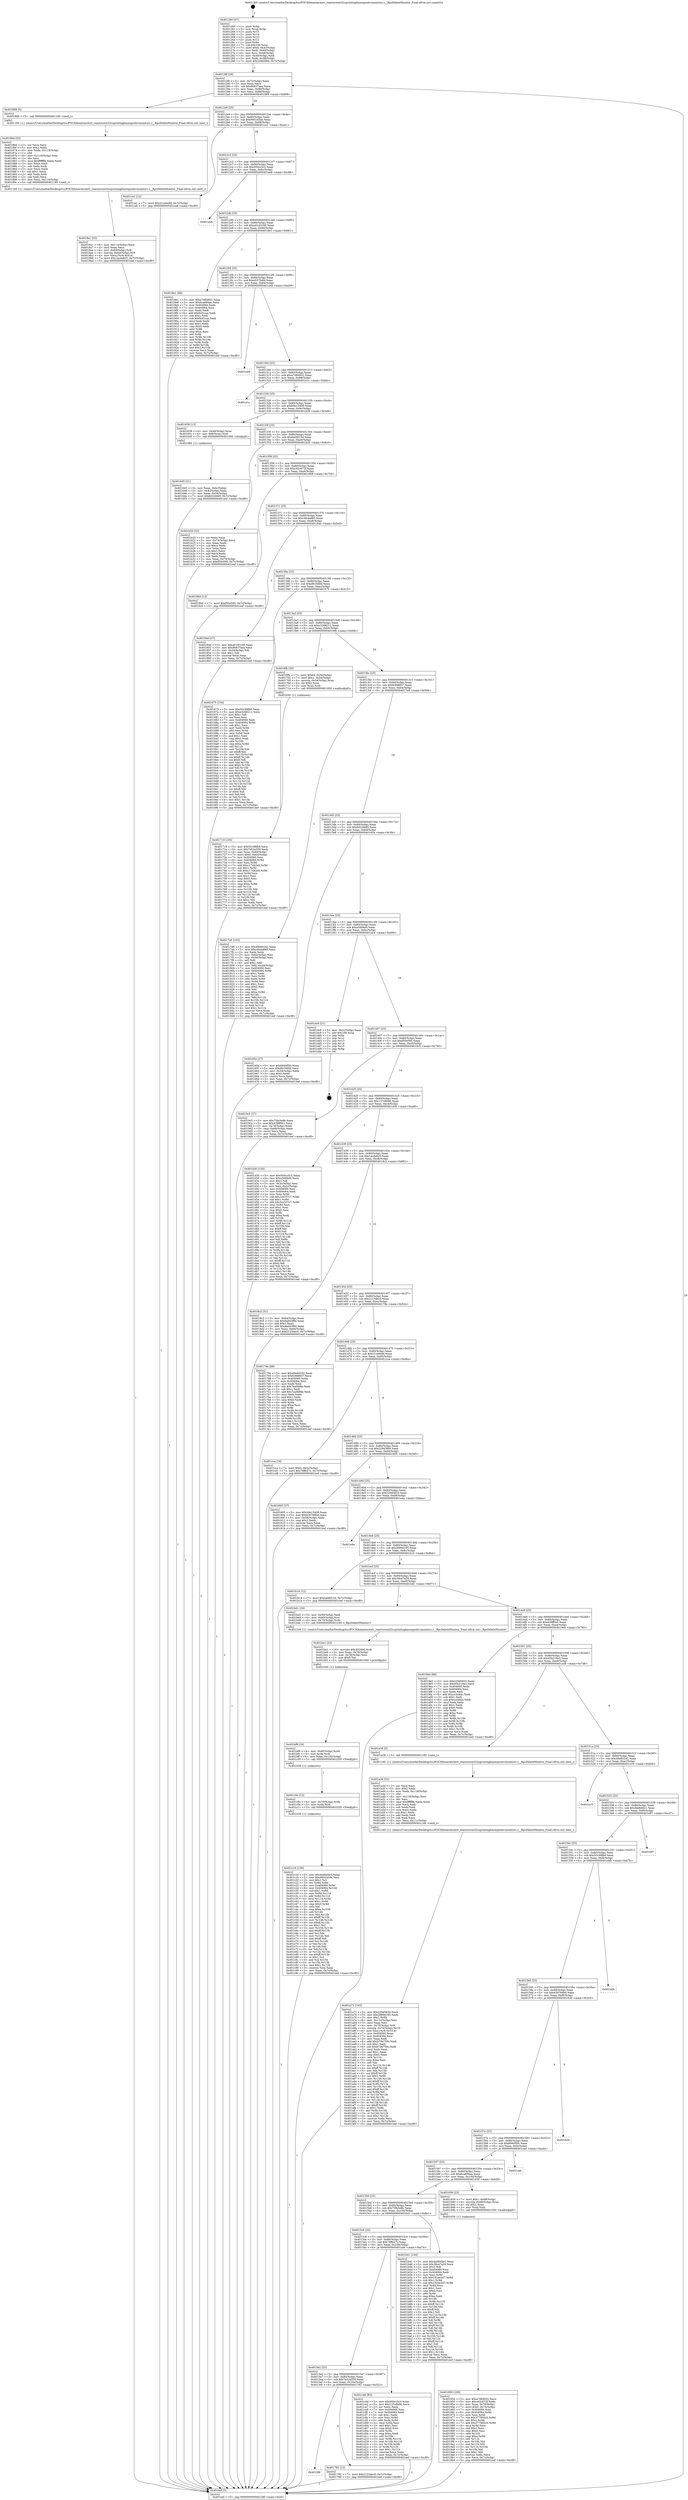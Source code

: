 digraph "0x401260" {
  label = "0x401260 (/mnt/c/Users/mathe/Desktop/tcc/POCII/binaries/extr_reactoswin32ssprintingbasespoolsvmonitors.c__RpcDeleteMonitor_Final-ollvm.out::main(0))"
  labelloc = "t"
  node[shape=record]

  Entry [label="",width=0.3,height=0.3,shape=circle,fillcolor=black,style=filled]
  "0x40128f" [label="{
     0x40128f [26]\l
     | [instrs]\l
     &nbsp;&nbsp;0x40128f \<+3\>: mov -0x7c(%rbp),%eax\l
     &nbsp;&nbsp;0x401292 \<+2\>: mov %eax,%ecx\l
     &nbsp;&nbsp;0x401294 \<+6\>: sub $0x86837aea,%ecx\l
     &nbsp;&nbsp;0x40129a \<+3\>: mov %eax,-0x80(%rbp)\l
     &nbsp;&nbsp;0x40129d \<+6\>: mov %ecx,-0x84(%rbp)\l
     &nbsp;&nbsp;0x4012a3 \<+6\>: je 0000000000401868 \<main+0x608\>\l
  }"]
  "0x401868" [label="{
     0x401868 [5]\l
     | [instrs]\l
     &nbsp;&nbsp;0x401868 \<+5\>: call 0000000000401160 \<next_i\>\l
     | [calls]\l
     &nbsp;&nbsp;0x401160 \{1\} (/mnt/c/Users/mathe/Desktop/tcc/POCII/binaries/extr_reactoswin32ssprintingbasespoolsvmonitors.c__RpcDeleteMonitor_Final-ollvm.out::next_i)\l
  }"]
  "0x4012a9" [label="{
     0x4012a9 [25]\l
     | [instrs]\l
     &nbsp;&nbsp;0x4012a9 \<+5\>: jmp 00000000004012ae \<main+0x4e\>\l
     &nbsp;&nbsp;0x4012ae \<+3\>: mov -0x80(%rbp),%eax\l
     &nbsp;&nbsp;0x4012b1 \<+5\>: sub $0x900245de,%eax\l
     &nbsp;&nbsp;0x4012b6 \<+6\>: mov %eax,-0x88(%rbp)\l
     &nbsp;&nbsp;0x4012bc \<+6\>: je 0000000000401ca1 \<main+0xa41\>\l
  }"]
  Exit [label="",width=0.3,height=0.3,shape=circle,fillcolor=black,style=filled,peripheries=2]
  "0x401ca1" [label="{
     0x401ca1 [12]\l
     | [instrs]\l
     &nbsp;&nbsp;0x401ca1 \<+7\>: movl $0x21ce6e9d,-0x7c(%rbp)\l
     &nbsp;&nbsp;0x401ca8 \<+5\>: jmp 0000000000401eef \<main+0xc8f\>\l
  }"]
  "0x4012c2" [label="{
     0x4012c2 [25]\l
     | [instrs]\l
     &nbsp;&nbsp;0x4012c2 \<+5\>: jmp 00000000004012c7 \<main+0x67\>\l
     &nbsp;&nbsp;0x4012c7 \<+3\>: mov -0x80(%rbp),%eax\l
     &nbsp;&nbsp;0x4012ca \<+5\>: sub $0x950cc5c3,%eax\l
     &nbsp;&nbsp;0x4012cf \<+6\>: mov %eax,-0x8c(%rbp)\l
     &nbsp;&nbsp;0x4012d5 \<+6\>: je 0000000000401ee8 \<main+0xc88\>\l
  }"]
  "0x401c16" [label="{
     0x401c16 [139]\l
     | [instrs]\l
     &nbsp;&nbsp;0x401c16 \<+5\>: mov $0x4ed6d4e1,%eax\l
     &nbsp;&nbsp;0x401c1b \<+5\>: mov $0x900245de,%esi\l
     &nbsp;&nbsp;0x401c20 \<+2\>: mov $0x1,%cl\l
     &nbsp;&nbsp;0x401c22 \<+3\>: xor %r8d,%r8d\l
     &nbsp;&nbsp;0x401c25 \<+8\>: mov 0x404060,%r9d\l
     &nbsp;&nbsp;0x401c2d \<+8\>: mov 0x404064,%r10d\l
     &nbsp;&nbsp;0x401c35 \<+4\>: sub $0x1,%r8d\l
     &nbsp;&nbsp;0x401c39 \<+3\>: mov %r9d,%r11d\l
     &nbsp;&nbsp;0x401c3c \<+3\>: add %r8d,%r11d\l
     &nbsp;&nbsp;0x401c3f \<+4\>: imul %r11d,%r9d\l
     &nbsp;&nbsp;0x401c43 \<+4\>: and $0x1,%r9d\l
     &nbsp;&nbsp;0x401c47 \<+4\>: cmp $0x0,%r9d\l
     &nbsp;&nbsp;0x401c4b \<+3\>: sete %bl\l
     &nbsp;&nbsp;0x401c4e \<+4\>: cmp $0xa,%r10d\l
     &nbsp;&nbsp;0x401c52 \<+4\>: setl %r14b\l
     &nbsp;&nbsp;0x401c56 \<+3\>: mov %bl,%r15b\l
     &nbsp;&nbsp;0x401c59 \<+4\>: xor $0xff,%r15b\l
     &nbsp;&nbsp;0x401c5d \<+3\>: mov %r14b,%r12b\l
     &nbsp;&nbsp;0x401c60 \<+4\>: xor $0xff,%r12b\l
     &nbsp;&nbsp;0x401c64 \<+3\>: xor $0x1,%cl\l
     &nbsp;&nbsp;0x401c67 \<+3\>: mov %r15b,%r13b\l
     &nbsp;&nbsp;0x401c6a \<+4\>: and $0xff,%r13b\l
     &nbsp;&nbsp;0x401c6e \<+2\>: and %cl,%bl\l
     &nbsp;&nbsp;0x401c70 \<+3\>: mov %r12b,%dl\l
     &nbsp;&nbsp;0x401c73 \<+3\>: and $0xff,%dl\l
     &nbsp;&nbsp;0x401c76 \<+3\>: and %cl,%r14b\l
     &nbsp;&nbsp;0x401c79 \<+3\>: or %bl,%r13b\l
     &nbsp;&nbsp;0x401c7c \<+3\>: or %r14b,%dl\l
     &nbsp;&nbsp;0x401c7f \<+3\>: xor %dl,%r13b\l
     &nbsp;&nbsp;0x401c82 \<+3\>: or %r12b,%r15b\l
     &nbsp;&nbsp;0x401c85 \<+4\>: xor $0xff,%r15b\l
     &nbsp;&nbsp;0x401c89 \<+3\>: or $0x1,%cl\l
     &nbsp;&nbsp;0x401c8c \<+3\>: and %cl,%r15b\l
     &nbsp;&nbsp;0x401c8f \<+3\>: or %r15b,%r13b\l
     &nbsp;&nbsp;0x401c92 \<+4\>: test $0x1,%r13b\l
     &nbsp;&nbsp;0x401c96 \<+3\>: cmovne %esi,%eax\l
     &nbsp;&nbsp;0x401c99 \<+3\>: mov %eax,-0x7c(%rbp)\l
     &nbsp;&nbsp;0x401c9c \<+5\>: jmp 0000000000401eef \<main+0xc8f\>\l
  }"]
  "0x401ee8" [label="{
     0x401ee8\l
  }", style=dashed]
  "0x4012db" [label="{
     0x4012db [25]\l
     | [instrs]\l
     &nbsp;&nbsp;0x4012db \<+5\>: jmp 00000000004012e0 \<main+0x80\>\l
     &nbsp;&nbsp;0x4012e0 \<+3\>: mov -0x80(%rbp),%eax\l
     &nbsp;&nbsp;0x4012e3 \<+5\>: sub $0xa01d3160,%eax\l
     &nbsp;&nbsp;0x4012e8 \<+6\>: mov %eax,-0x90(%rbp)\l
     &nbsp;&nbsp;0x4012ee \<+6\>: je 00000000004018e1 \<main+0x681\>\l
  }"]
  "0x401c0a" [label="{
     0x401c0a [12]\l
     | [instrs]\l
     &nbsp;&nbsp;0x401c0a \<+4\>: mov -0x70(%rbp),%rdx\l
     &nbsp;&nbsp;0x401c0e \<+3\>: mov %rdx,%rdi\l
     &nbsp;&nbsp;0x401c11 \<+5\>: call 0000000000401030 \<free@plt\>\l
     | [calls]\l
     &nbsp;&nbsp;0x401030 \{1\} (unknown)\l
  }"]
  "0x4018e1" [label="{
     0x4018e1 [88]\l
     | [instrs]\l
     &nbsp;&nbsp;0x4018e1 \<+5\>: mov $0xa7d84932,%eax\l
     &nbsp;&nbsp;0x4018e6 \<+5\>: mov $0x6ca694ae,%ecx\l
     &nbsp;&nbsp;0x4018eb \<+7\>: mov 0x404060,%edx\l
     &nbsp;&nbsp;0x4018f2 \<+7\>: mov 0x404064,%esi\l
     &nbsp;&nbsp;0x4018f9 \<+2\>: mov %edx,%edi\l
     &nbsp;&nbsp;0x4018fb \<+6\>: add $0x9cf1caa,%edi\l
     &nbsp;&nbsp;0x401901 \<+3\>: sub $0x1,%edi\l
     &nbsp;&nbsp;0x401904 \<+6\>: sub $0x9cf1caa,%edi\l
     &nbsp;&nbsp;0x40190a \<+3\>: imul %edi,%edx\l
     &nbsp;&nbsp;0x40190d \<+3\>: and $0x1,%edx\l
     &nbsp;&nbsp;0x401910 \<+3\>: cmp $0x0,%edx\l
     &nbsp;&nbsp;0x401913 \<+4\>: sete %r8b\l
     &nbsp;&nbsp;0x401917 \<+3\>: cmp $0xa,%esi\l
     &nbsp;&nbsp;0x40191a \<+4\>: setl %r9b\l
     &nbsp;&nbsp;0x40191e \<+3\>: mov %r8b,%r10b\l
     &nbsp;&nbsp;0x401921 \<+3\>: and %r9b,%r10b\l
     &nbsp;&nbsp;0x401924 \<+3\>: xor %r9b,%r8b\l
     &nbsp;&nbsp;0x401927 \<+3\>: or %r8b,%r10b\l
     &nbsp;&nbsp;0x40192a \<+4\>: test $0x1,%r10b\l
     &nbsp;&nbsp;0x40192e \<+3\>: cmovne %ecx,%eax\l
     &nbsp;&nbsp;0x401931 \<+3\>: mov %eax,-0x7c(%rbp)\l
     &nbsp;&nbsp;0x401934 \<+5\>: jmp 0000000000401eef \<main+0xc8f\>\l
  }"]
  "0x4012f4" [label="{
     0x4012f4 [25]\l
     | [instrs]\l
     &nbsp;&nbsp;0x4012f4 \<+5\>: jmp 00000000004012f9 \<main+0x99\>\l
     &nbsp;&nbsp;0x4012f9 \<+3\>: mov -0x80(%rbp),%eax\l
     &nbsp;&nbsp;0x4012fc \<+5\>: sub $0xa537fa6d,%eax\l
     &nbsp;&nbsp;0x401301 \<+6\>: mov %eax,-0x94(%rbp)\l
     &nbsp;&nbsp;0x401307 \<+6\>: je 0000000000401cb9 \<main+0xa59\>\l
  }"]
  "0x401bf8" [label="{
     0x401bf8 [18]\l
     | [instrs]\l
     &nbsp;&nbsp;0x401bf8 \<+4\>: mov -0x60(%rbp),%rdx\l
     &nbsp;&nbsp;0x401bfc \<+3\>: mov %rdx,%rdi\l
     &nbsp;&nbsp;0x401bff \<+6\>: mov %eax,-0x120(%rbp)\l
     &nbsp;&nbsp;0x401c05 \<+5\>: call 0000000000401030 \<free@plt\>\l
     | [calls]\l
     &nbsp;&nbsp;0x401030 \{1\} (unknown)\l
  }"]
  "0x401cb9" [label="{
     0x401cb9\l
  }", style=dashed]
  "0x40130d" [label="{
     0x40130d [25]\l
     | [instrs]\l
     &nbsp;&nbsp;0x40130d \<+5\>: jmp 0000000000401312 \<main+0xb2\>\l
     &nbsp;&nbsp;0x401312 \<+3\>: mov -0x80(%rbp),%eax\l
     &nbsp;&nbsp;0x401315 \<+5\>: sub $0xa7d84932,%eax\l
     &nbsp;&nbsp;0x40131a \<+6\>: mov %eax,-0x98(%rbp)\l
     &nbsp;&nbsp;0x401320 \<+6\>: je 0000000000401e1c \<main+0xbbc\>\l
  }"]
  "0x401be1" [label="{
     0x401be1 [23]\l
     | [instrs]\l
     &nbsp;&nbsp;0x401be1 \<+10\>: movabs $0x4020b6,%rdi\l
     &nbsp;&nbsp;0x401beb \<+3\>: mov %eax,-0x78(%rbp)\l
     &nbsp;&nbsp;0x401bee \<+3\>: mov -0x78(%rbp),%esi\l
     &nbsp;&nbsp;0x401bf1 \<+2\>: mov $0x0,%al\l
     &nbsp;&nbsp;0x401bf3 \<+5\>: call 0000000000401040 \<printf@plt\>\l
     | [calls]\l
     &nbsp;&nbsp;0x401040 \{1\} (unknown)\l
  }"]
  "0x401e1c" [label="{
     0x401e1c\l
  }", style=dashed]
  "0x401326" [label="{
     0x401326 [25]\l
     | [instrs]\l
     &nbsp;&nbsp;0x401326 \<+5\>: jmp 000000000040132b \<main+0xcb\>\l
     &nbsp;&nbsp;0x40132b \<+3\>: mov -0x80(%rbp),%eax\l
     &nbsp;&nbsp;0x40132e \<+5\>: sub $0xb9e15409,%eax\l
     &nbsp;&nbsp;0x401333 \<+6\>: mov %eax,-0x9c(%rbp)\l
     &nbsp;&nbsp;0x401339 \<+6\>: je 0000000000401638 \<main+0x3d8\>\l
  }"]
  "0x401a71" [label="{
     0x401a71 [163]\l
     | [instrs]\l
     &nbsp;&nbsp;0x401a71 \<+5\>: mov $0x229d5833,%ecx\l
     &nbsp;&nbsp;0x401a76 \<+5\>: mov $0x2689d185,%edx\l
     &nbsp;&nbsp;0x401a7b \<+3\>: mov $0x1,%r8b\l
     &nbsp;&nbsp;0x401a7e \<+6\>: mov -0x11c(%rbp),%esi\l
     &nbsp;&nbsp;0x401a84 \<+3\>: imul %eax,%esi\l
     &nbsp;&nbsp;0x401a87 \<+4\>: mov -0x70(%rbp),%r9\l
     &nbsp;&nbsp;0x401a8b \<+4\>: movslq -0x74(%rbp),%r10\l
     &nbsp;&nbsp;0x401a8f \<+4\>: mov %esi,(%r9,%r10,4)\l
     &nbsp;&nbsp;0x401a93 \<+7\>: mov 0x404060,%eax\l
     &nbsp;&nbsp;0x401a9a \<+7\>: mov 0x404064,%esi\l
     &nbsp;&nbsp;0x401aa1 \<+2\>: mov %eax,%edi\l
     &nbsp;&nbsp;0x401aa3 \<+6\>: add $0xb79a759c,%edi\l
     &nbsp;&nbsp;0x401aa9 \<+3\>: sub $0x1,%edi\l
     &nbsp;&nbsp;0x401aac \<+6\>: sub $0xb79a759c,%edi\l
     &nbsp;&nbsp;0x401ab2 \<+3\>: imul %edi,%eax\l
     &nbsp;&nbsp;0x401ab5 \<+3\>: and $0x1,%eax\l
     &nbsp;&nbsp;0x401ab8 \<+3\>: cmp $0x0,%eax\l
     &nbsp;&nbsp;0x401abb \<+4\>: sete %r11b\l
     &nbsp;&nbsp;0x401abf \<+3\>: cmp $0xa,%esi\l
     &nbsp;&nbsp;0x401ac2 \<+3\>: setl %bl\l
     &nbsp;&nbsp;0x401ac5 \<+3\>: mov %r11b,%r14b\l
     &nbsp;&nbsp;0x401ac8 \<+4\>: xor $0xff,%r14b\l
     &nbsp;&nbsp;0x401acc \<+3\>: mov %bl,%r15b\l
     &nbsp;&nbsp;0x401acf \<+4\>: xor $0xff,%r15b\l
     &nbsp;&nbsp;0x401ad3 \<+4\>: xor $0x1,%r8b\l
     &nbsp;&nbsp;0x401ad7 \<+3\>: mov %r14b,%r12b\l
     &nbsp;&nbsp;0x401ada \<+4\>: and $0xff,%r12b\l
     &nbsp;&nbsp;0x401ade \<+3\>: and %r8b,%r11b\l
     &nbsp;&nbsp;0x401ae1 \<+3\>: mov %r15b,%r13b\l
     &nbsp;&nbsp;0x401ae4 \<+4\>: and $0xff,%r13b\l
     &nbsp;&nbsp;0x401ae8 \<+3\>: and %r8b,%bl\l
     &nbsp;&nbsp;0x401aeb \<+3\>: or %r11b,%r12b\l
     &nbsp;&nbsp;0x401aee \<+3\>: or %bl,%r13b\l
     &nbsp;&nbsp;0x401af1 \<+3\>: xor %r13b,%r12b\l
     &nbsp;&nbsp;0x401af4 \<+3\>: or %r15b,%r14b\l
     &nbsp;&nbsp;0x401af7 \<+4\>: xor $0xff,%r14b\l
     &nbsp;&nbsp;0x401afb \<+4\>: or $0x1,%r8b\l
     &nbsp;&nbsp;0x401aff \<+3\>: and %r8b,%r14b\l
     &nbsp;&nbsp;0x401b02 \<+3\>: or %r14b,%r12b\l
     &nbsp;&nbsp;0x401b05 \<+4\>: test $0x1,%r12b\l
     &nbsp;&nbsp;0x401b09 \<+3\>: cmovne %edx,%ecx\l
     &nbsp;&nbsp;0x401b0c \<+3\>: mov %ecx,-0x7c(%rbp)\l
     &nbsp;&nbsp;0x401b0f \<+5\>: jmp 0000000000401eef \<main+0xc8f\>\l
  }"]
  "0x401638" [label="{
     0x401638 [13]\l
     | [instrs]\l
     &nbsp;&nbsp;0x401638 \<+4\>: mov -0x48(%rbp),%rax\l
     &nbsp;&nbsp;0x40163c \<+4\>: mov 0x8(%rax),%rdi\l
     &nbsp;&nbsp;0x401640 \<+5\>: call 0000000000401060 \<atoi@plt\>\l
     | [calls]\l
     &nbsp;&nbsp;0x401060 \{1\} (unknown)\l
  }"]
  "0x40133f" [label="{
     0x40133f [25]\l
     | [instrs]\l
     &nbsp;&nbsp;0x40133f \<+5\>: jmp 0000000000401344 \<main+0xe4\>\l
     &nbsp;&nbsp;0x401344 \<+3\>: mov -0x80(%rbp),%eax\l
     &nbsp;&nbsp;0x401347 \<+5\>: sub $0xba06f15d,%eax\l
     &nbsp;&nbsp;0x40134c \<+6\>: mov %eax,-0xa0(%rbp)\l
     &nbsp;&nbsp;0x401352 \<+6\>: je 0000000000401b20 \<main+0x8c0\>\l
  }"]
  "0x401a3d" [label="{
     0x401a3d [52]\l
     | [instrs]\l
     &nbsp;&nbsp;0x401a3d \<+2\>: xor %ecx,%ecx\l
     &nbsp;&nbsp;0x401a3f \<+5\>: mov $0x2,%edx\l
     &nbsp;&nbsp;0x401a44 \<+6\>: mov %edx,-0x118(%rbp)\l
     &nbsp;&nbsp;0x401a4a \<+1\>: cltd\l
     &nbsp;&nbsp;0x401a4b \<+6\>: mov -0x118(%rbp),%esi\l
     &nbsp;&nbsp;0x401a51 \<+2\>: idiv %esi\l
     &nbsp;&nbsp;0x401a53 \<+6\>: imul $0xfffffffe,%edx,%edx\l
     &nbsp;&nbsp;0x401a59 \<+2\>: mov %ecx,%edi\l
     &nbsp;&nbsp;0x401a5b \<+2\>: sub %edx,%edi\l
     &nbsp;&nbsp;0x401a5d \<+2\>: mov %ecx,%edx\l
     &nbsp;&nbsp;0x401a5f \<+3\>: sub $0x1,%edx\l
     &nbsp;&nbsp;0x401a62 \<+2\>: add %edx,%edi\l
     &nbsp;&nbsp;0x401a64 \<+2\>: sub %edi,%ecx\l
     &nbsp;&nbsp;0x401a66 \<+6\>: mov %ecx,-0x11c(%rbp)\l
     &nbsp;&nbsp;0x401a6c \<+5\>: call 0000000000401160 \<next_i\>\l
     | [calls]\l
     &nbsp;&nbsp;0x401160 \{1\} (/mnt/c/Users/mathe/Desktop/tcc/POCII/binaries/extr_reactoswin32ssprintingbasespoolsvmonitors.c__RpcDeleteMonitor_Final-ollvm.out::next_i)\l
  }"]
  "0x401b20" [label="{
     0x401b20 [33]\l
     | [instrs]\l
     &nbsp;&nbsp;0x401b20 \<+2\>: xor %eax,%eax\l
     &nbsp;&nbsp;0x401b22 \<+3\>: mov -0x74(%rbp),%ecx\l
     &nbsp;&nbsp;0x401b25 \<+2\>: mov %eax,%edx\l
     &nbsp;&nbsp;0x401b27 \<+2\>: sub %ecx,%edx\l
     &nbsp;&nbsp;0x401b29 \<+2\>: mov %eax,%ecx\l
     &nbsp;&nbsp;0x401b2b \<+3\>: sub $0x1,%ecx\l
     &nbsp;&nbsp;0x401b2e \<+2\>: add %ecx,%edx\l
     &nbsp;&nbsp;0x401b30 \<+2\>: sub %edx,%eax\l
     &nbsp;&nbsp;0x401b32 \<+3\>: mov %eax,-0x74(%rbp)\l
     &nbsp;&nbsp;0x401b35 \<+7\>: movl $0xf55e595,-0x7c(%rbp)\l
     &nbsp;&nbsp;0x401b3c \<+5\>: jmp 0000000000401eef \<main+0xc8f\>\l
  }"]
  "0x401358" [label="{
     0x401358 [25]\l
     | [instrs]\l
     &nbsp;&nbsp;0x401358 \<+5\>: jmp 000000000040135d \<main+0xfd\>\l
     &nbsp;&nbsp;0x40135d \<+3\>: mov -0x80(%rbp),%eax\l
     &nbsp;&nbsp;0x401360 \<+5\>: sub $0xc62c672f,%eax\l
     &nbsp;&nbsp;0x401365 \<+6\>: mov %eax,-0xa4(%rbp)\l
     &nbsp;&nbsp;0x40136b \<+6\>: je 00000000004019b9 \<main+0x759\>\l
  }"]
  "0x401950" [label="{
     0x401950 [105]\l
     | [instrs]\l
     &nbsp;&nbsp;0x401950 \<+5\>: mov $0xa7d84932,%ecx\l
     &nbsp;&nbsp;0x401955 \<+5\>: mov $0xc62c672f,%edx\l
     &nbsp;&nbsp;0x40195a \<+4\>: mov %rax,-0x70(%rbp)\l
     &nbsp;&nbsp;0x40195e \<+7\>: movl $0x0,-0x74(%rbp)\l
     &nbsp;&nbsp;0x401965 \<+7\>: mov 0x404060,%esi\l
     &nbsp;&nbsp;0x40196c \<+8\>: mov 0x404064,%r8d\l
     &nbsp;&nbsp;0x401974 \<+3\>: mov %esi,%r9d\l
     &nbsp;&nbsp;0x401977 \<+7\>: sub $0x377905c5,%r9d\l
     &nbsp;&nbsp;0x40197e \<+4\>: sub $0x1,%r9d\l
     &nbsp;&nbsp;0x401982 \<+7\>: add $0x377905c5,%r9d\l
     &nbsp;&nbsp;0x401989 \<+4\>: imul %r9d,%esi\l
     &nbsp;&nbsp;0x40198d \<+3\>: and $0x1,%esi\l
     &nbsp;&nbsp;0x401990 \<+3\>: cmp $0x0,%esi\l
     &nbsp;&nbsp;0x401993 \<+4\>: sete %r10b\l
     &nbsp;&nbsp;0x401997 \<+4\>: cmp $0xa,%r8d\l
     &nbsp;&nbsp;0x40199b \<+4\>: setl %r11b\l
     &nbsp;&nbsp;0x40199f \<+3\>: mov %r10b,%bl\l
     &nbsp;&nbsp;0x4019a2 \<+3\>: and %r11b,%bl\l
     &nbsp;&nbsp;0x4019a5 \<+3\>: xor %r11b,%r10b\l
     &nbsp;&nbsp;0x4019a8 \<+3\>: or %r10b,%bl\l
     &nbsp;&nbsp;0x4019ab \<+3\>: test $0x1,%bl\l
     &nbsp;&nbsp;0x4019ae \<+3\>: cmovne %edx,%ecx\l
     &nbsp;&nbsp;0x4019b1 \<+3\>: mov %ecx,-0x7c(%rbp)\l
     &nbsp;&nbsp;0x4019b4 \<+5\>: jmp 0000000000401eef \<main+0xc8f\>\l
  }"]
  "0x4019b9" [label="{
     0x4019b9 [12]\l
     | [instrs]\l
     &nbsp;&nbsp;0x4019b9 \<+7\>: movl $0xf55e595,-0x7c(%rbp)\l
     &nbsp;&nbsp;0x4019c0 \<+5\>: jmp 0000000000401eef \<main+0xc8f\>\l
  }"]
  "0x401371" [label="{
     0x401371 [25]\l
     | [instrs]\l
     &nbsp;&nbsp;0x401371 \<+5\>: jmp 0000000000401376 \<main+0x116\>\l
     &nbsp;&nbsp;0x401376 \<+3\>: mov -0x80(%rbp),%eax\l
     &nbsp;&nbsp;0x401379 \<+5\>: sub $0xc6b4a885,%eax\l
     &nbsp;&nbsp;0x40137e \<+6\>: mov %eax,-0xa8(%rbp)\l
     &nbsp;&nbsp;0x401384 \<+6\>: je 000000000040184d \<main+0x5ed\>\l
  }"]
  "0x4018a1" [label="{
     0x4018a1 [33]\l
     | [instrs]\l
     &nbsp;&nbsp;0x4018a1 \<+6\>: mov -0x114(%rbp),%ecx\l
     &nbsp;&nbsp;0x4018a7 \<+3\>: imul %eax,%ecx\l
     &nbsp;&nbsp;0x4018aa \<+4\>: mov -0x60(%rbp),%r8\l
     &nbsp;&nbsp;0x4018ae \<+4\>: movslq -0x64(%rbp),%r9\l
     &nbsp;&nbsp;0x4018b2 \<+4\>: mov %ecx,(%r8,%r9,4)\l
     &nbsp;&nbsp;0x4018b6 \<+7\>: movl $0x1acda825,-0x7c(%rbp)\l
     &nbsp;&nbsp;0x4018bd \<+5\>: jmp 0000000000401eef \<main+0xc8f\>\l
  }"]
  "0x40184d" [label="{
     0x40184d [27]\l
     | [instrs]\l
     &nbsp;&nbsp;0x40184d \<+5\>: mov $0xa01d3160,%eax\l
     &nbsp;&nbsp;0x401852 \<+5\>: mov $0x86837aea,%ecx\l
     &nbsp;&nbsp;0x401857 \<+3\>: mov -0x2d(%rbp),%dl\l
     &nbsp;&nbsp;0x40185a \<+3\>: test $0x1,%dl\l
     &nbsp;&nbsp;0x40185d \<+3\>: cmovne %ecx,%eax\l
     &nbsp;&nbsp;0x401860 \<+3\>: mov %eax,-0x7c(%rbp)\l
     &nbsp;&nbsp;0x401863 \<+5\>: jmp 0000000000401eef \<main+0xc8f\>\l
  }"]
  "0x40138a" [label="{
     0x40138a [25]\l
     | [instrs]\l
     &nbsp;&nbsp;0x40138a \<+5\>: jmp 000000000040138f \<main+0x12f\>\l
     &nbsp;&nbsp;0x40138f \<+3\>: mov -0x80(%rbp),%eax\l
     &nbsp;&nbsp;0x401392 \<+5\>: sub $0xd81f4fdd,%eax\l
     &nbsp;&nbsp;0x401397 \<+6\>: mov %eax,-0xac(%rbp)\l
     &nbsp;&nbsp;0x40139d \<+6\>: je 0000000000401675 \<main+0x415\>\l
  }"]
  "0x40186d" [label="{
     0x40186d [52]\l
     | [instrs]\l
     &nbsp;&nbsp;0x40186d \<+2\>: xor %ecx,%ecx\l
     &nbsp;&nbsp;0x40186f \<+5\>: mov $0x2,%edx\l
     &nbsp;&nbsp;0x401874 \<+6\>: mov %edx,-0x110(%rbp)\l
     &nbsp;&nbsp;0x40187a \<+1\>: cltd\l
     &nbsp;&nbsp;0x40187b \<+6\>: mov -0x110(%rbp),%esi\l
     &nbsp;&nbsp;0x401881 \<+2\>: idiv %esi\l
     &nbsp;&nbsp;0x401883 \<+6\>: imul $0xfffffffe,%edx,%edx\l
     &nbsp;&nbsp;0x401889 \<+2\>: mov %ecx,%edi\l
     &nbsp;&nbsp;0x40188b \<+2\>: sub %edx,%edi\l
     &nbsp;&nbsp;0x40188d \<+2\>: mov %ecx,%edx\l
     &nbsp;&nbsp;0x40188f \<+3\>: sub $0x1,%edx\l
     &nbsp;&nbsp;0x401892 \<+2\>: add %edx,%edi\l
     &nbsp;&nbsp;0x401894 \<+2\>: sub %edi,%ecx\l
     &nbsp;&nbsp;0x401896 \<+6\>: mov %ecx,-0x114(%rbp)\l
     &nbsp;&nbsp;0x40189c \<+5\>: call 0000000000401160 \<next_i\>\l
     | [calls]\l
     &nbsp;&nbsp;0x401160 \{1\} (/mnt/c/Users/mathe/Desktop/tcc/POCII/binaries/extr_reactoswin32ssprintingbasespoolsvmonitors.c__RpcDeleteMonitor_Final-ollvm.out::next_i)\l
  }"]
  "0x401675" [label="{
     0x401675 [134]\l
     | [instrs]\l
     &nbsp;&nbsp;0x401675 \<+5\>: mov $0x50188fb9,%eax\l
     &nbsp;&nbsp;0x40167a \<+5\>: mov $0xe3268211,%ecx\l
     &nbsp;&nbsp;0x40167f \<+2\>: mov $0x1,%dl\l
     &nbsp;&nbsp;0x401681 \<+2\>: xor %esi,%esi\l
     &nbsp;&nbsp;0x401683 \<+7\>: mov 0x404060,%edi\l
     &nbsp;&nbsp;0x40168a \<+8\>: mov 0x404064,%r8d\l
     &nbsp;&nbsp;0x401692 \<+3\>: sub $0x1,%esi\l
     &nbsp;&nbsp;0x401695 \<+3\>: mov %edi,%r9d\l
     &nbsp;&nbsp;0x401698 \<+3\>: add %esi,%r9d\l
     &nbsp;&nbsp;0x40169b \<+4\>: imul %r9d,%edi\l
     &nbsp;&nbsp;0x40169f \<+3\>: and $0x1,%edi\l
     &nbsp;&nbsp;0x4016a2 \<+3\>: cmp $0x0,%edi\l
     &nbsp;&nbsp;0x4016a5 \<+4\>: sete %r10b\l
     &nbsp;&nbsp;0x4016a9 \<+4\>: cmp $0xa,%r8d\l
     &nbsp;&nbsp;0x4016ad \<+4\>: setl %r11b\l
     &nbsp;&nbsp;0x4016b1 \<+3\>: mov %r10b,%bl\l
     &nbsp;&nbsp;0x4016b4 \<+3\>: xor $0xff,%bl\l
     &nbsp;&nbsp;0x4016b7 \<+3\>: mov %r11b,%r14b\l
     &nbsp;&nbsp;0x4016ba \<+4\>: xor $0xff,%r14b\l
     &nbsp;&nbsp;0x4016be \<+3\>: xor $0x0,%dl\l
     &nbsp;&nbsp;0x4016c1 \<+3\>: mov %bl,%r15b\l
     &nbsp;&nbsp;0x4016c4 \<+4\>: and $0x0,%r15b\l
     &nbsp;&nbsp;0x4016c8 \<+3\>: and %dl,%r10b\l
     &nbsp;&nbsp;0x4016cb \<+3\>: mov %r14b,%r12b\l
     &nbsp;&nbsp;0x4016ce \<+4\>: and $0x0,%r12b\l
     &nbsp;&nbsp;0x4016d2 \<+3\>: and %dl,%r11b\l
     &nbsp;&nbsp;0x4016d5 \<+3\>: or %r10b,%r15b\l
     &nbsp;&nbsp;0x4016d8 \<+3\>: or %r11b,%r12b\l
     &nbsp;&nbsp;0x4016db \<+3\>: xor %r12b,%r15b\l
     &nbsp;&nbsp;0x4016de \<+3\>: or %r14b,%bl\l
     &nbsp;&nbsp;0x4016e1 \<+3\>: xor $0xff,%bl\l
     &nbsp;&nbsp;0x4016e4 \<+3\>: or $0x0,%dl\l
     &nbsp;&nbsp;0x4016e7 \<+2\>: and %dl,%bl\l
     &nbsp;&nbsp;0x4016e9 \<+3\>: or %bl,%r15b\l
     &nbsp;&nbsp;0x4016ec \<+4\>: test $0x1,%r15b\l
     &nbsp;&nbsp;0x4016f0 \<+3\>: cmovne %ecx,%eax\l
     &nbsp;&nbsp;0x4016f3 \<+3\>: mov %eax,-0x7c(%rbp)\l
     &nbsp;&nbsp;0x4016f6 \<+5\>: jmp 0000000000401eef \<main+0xc8f\>\l
  }"]
  "0x4013a3" [label="{
     0x4013a3 [25]\l
     | [instrs]\l
     &nbsp;&nbsp;0x4013a3 \<+5\>: jmp 00000000004013a8 \<main+0x148\>\l
     &nbsp;&nbsp;0x4013a8 \<+3\>: mov -0x80(%rbp),%eax\l
     &nbsp;&nbsp;0x4013ab \<+5\>: sub $0xe3268211,%eax\l
     &nbsp;&nbsp;0x4013b0 \<+6\>: mov %eax,-0xb0(%rbp)\l
     &nbsp;&nbsp;0x4013b6 \<+6\>: je 00000000004016fb \<main+0x49b\>\l
  }"]
  "0x4015fb" [label="{
     0x4015fb\l
  }", style=dashed]
  "0x4016fb" [label="{
     0x4016fb [30]\l
     | [instrs]\l
     &nbsp;&nbsp;0x4016fb \<+7\>: movl $0x64,-0x50(%rbp)\l
     &nbsp;&nbsp;0x401702 \<+7\>: movl $0x1,-0x54(%rbp)\l
     &nbsp;&nbsp;0x401709 \<+4\>: movslq -0x54(%rbp),%rax\l
     &nbsp;&nbsp;0x40170d \<+4\>: shl $0x2,%rax\l
     &nbsp;&nbsp;0x401711 \<+3\>: mov %rax,%rdi\l
     &nbsp;&nbsp;0x401714 \<+5\>: call 0000000000401050 \<malloc@plt\>\l
     | [calls]\l
     &nbsp;&nbsp;0x401050 \{1\} (unknown)\l
  }"]
  "0x4013bc" [label="{
     0x4013bc [25]\l
     | [instrs]\l
     &nbsp;&nbsp;0x4013bc \<+5\>: jmp 00000000004013c1 \<main+0x161\>\l
     &nbsp;&nbsp;0x4013c1 \<+3\>: mov -0x80(%rbp),%eax\l
     &nbsp;&nbsp;0x4013c4 \<+5\>: sub $0xfc998837,%eax\l
     &nbsp;&nbsp;0x4013c9 \<+6\>: mov %eax,-0xb4(%rbp)\l
     &nbsp;&nbsp;0x4013cf \<+6\>: je 00000000004017e6 \<main+0x586\>\l
  }"]
  "0x401782" [label="{
     0x401782 [12]\l
     | [instrs]\l
     &nbsp;&nbsp;0x401782 \<+7\>: movl $0x2123dec0,-0x7c(%rbp)\l
     &nbsp;&nbsp;0x401789 \<+5\>: jmp 0000000000401eef \<main+0xc8f\>\l
  }"]
  "0x4017e6" [label="{
     0x4017e6 [103]\l
     | [instrs]\l
     &nbsp;&nbsp;0x4017e6 \<+5\>: mov $0x49e60242,%eax\l
     &nbsp;&nbsp;0x4017eb \<+5\>: mov $0xc6b4a885,%ecx\l
     &nbsp;&nbsp;0x4017f0 \<+2\>: xor %edx,%edx\l
     &nbsp;&nbsp;0x4017f2 \<+3\>: mov -0x64(%rbp),%esi\l
     &nbsp;&nbsp;0x4017f5 \<+3\>: cmp -0x54(%rbp),%esi\l
     &nbsp;&nbsp;0x4017f8 \<+4\>: setl %dil\l
     &nbsp;&nbsp;0x4017fc \<+4\>: and $0x1,%dil\l
     &nbsp;&nbsp;0x401800 \<+4\>: mov %dil,-0x2d(%rbp)\l
     &nbsp;&nbsp;0x401804 \<+7\>: mov 0x404060,%esi\l
     &nbsp;&nbsp;0x40180b \<+8\>: mov 0x404064,%r8d\l
     &nbsp;&nbsp;0x401813 \<+3\>: sub $0x1,%edx\l
     &nbsp;&nbsp;0x401816 \<+3\>: mov %esi,%r9d\l
     &nbsp;&nbsp;0x401819 \<+3\>: add %edx,%r9d\l
     &nbsp;&nbsp;0x40181c \<+4\>: imul %r9d,%esi\l
     &nbsp;&nbsp;0x401820 \<+3\>: and $0x1,%esi\l
     &nbsp;&nbsp;0x401823 \<+3\>: cmp $0x0,%esi\l
     &nbsp;&nbsp;0x401826 \<+4\>: sete %dil\l
     &nbsp;&nbsp;0x40182a \<+4\>: cmp $0xa,%r8d\l
     &nbsp;&nbsp;0x40182e \<+4\>: setl %r10b\l
     &nbsp;&nbsp;0x401832 \<+3\>: mov %dil,%r11b\l
     &nbsp;&nbsp;0x401835 \<+3\>: and %r10b,%r11b\l
     &nbsp;&nbsp;0x401838 \<+3\>: xor %r10b,%dil\l
     &nbsp;&nbsp;0x40183b \<+3\>: or %dil,%r11b\l
     &nbsp;&nbsp;0x40183e \<+4\>: test $0x1,%r11b\l
     &nbsp;&nbsp;0x401842 \<+3\>: cmovne %ecx,%eax\l
     &nbsp;&nbsp;0x401845 \<+3\>: mov %eax,-0x7c(%rbp)\l
     &nbsp;&nbsp;0x401848 \<+5\>: jmp 0000000000401eef \<main+0xc8f\>\l
  }"]
  "0x4013d5" [label="{
     0x4013d5 [25]\l
     | [instrs]\l
     &nbsp;&nbsp;0x4013d5 \<+5\>: jmp 00000000004013da \<main+0x17a\>\l
     &nbsp;&nbsp;0x4013da \<+3\>: mov -0x80(%rbp),%eax\l
     &nbsp;&nbsp;0x4013dd \<+5\>: sub $0xfe52d485,%eax\l
     &nbsp;&nbsp;0x4013e2 \<+6\>: mov %eax,-0xb8(%rbp)\l
     &nbsp;&nbsp;0x4013e8 \<+6\>: je 000000000040165a \<main+0x3fa\>\l
  }"]
  "0x4015e2" [label="{
     0x4015e2 [25]\l
     | [instrs]\l
     &nbsp;&nbsp;0x4015e2 \<+5\>: jmp 00000000004015e7 \<main+0x387\>\l
     &nbsp;&nbsp;0x4015e7 \<+3\>: mov -0x80(%rbp),%eax\l
     &nbsp;&nbsp;0x4015ea \<+5\>: sub $0x7e52a559,%eax\l
     &nbsp;&nbsp;0x4015ef \<+6\>: mov %eax,-0x10c(%rbp)\l
     &nbsp;&nbsp;0x4015f5 \<+6\>: je 0000000000401782 \<main+0x522\>\l
  }"]
  "0x40165a" [label="{
     0x40165a [27]\l
     | [instrs]\l
     &nbsp;&nbsp;0x40165a \<+5\>: mov $0x6940f5fc,%eax\l
     &nbsp;&nbsp;0x40165f \<+5\>: mov $0xd81f4fdd,%ecx\l
     &nbsp;&nbsp;0x401664 \<+3\>: mov -0x34(%rbp),%edx\l
     &nbsp;&nbsp;0x401667 \<+3\>: cmp $0x0,%edx\l
     &nbsp;&nbsp;0x40166a \<+3\>: cmove %ecx,%eax\l
     &nbsp;&nbsp;0x40166d \<+3\>: mov %eax,-0x7c(%rbp)\l
     &nbsp;&nbsp;0x401670 \<+5\>: jmp 0000000000401eef \<main+0xc8f\>\l
  }"]
  "0x4013ee" [label="{
     0x4013ee [25]\l
     | [instrs]\l
     &nbsp;&nbsp;0x4013ee \<+5\>: jmp 00000000004013f3 \<main+0x193\>\l
     &nbsp;&nbsp;0x4013f3 \<+3\>: mov -0x80(%rbp),%eax\l
     &nbsp;&nbsp;0x4013f6 \<+5\>: sub $0xa5d06d0,%eax\l
     &nbsp;&nbsp;0x4013fb \<+6\>: mov %eax,-0xbc(%rbp)\l
     &nbsp;&nbsp;0x401401 \<+6\>: je 0000000000401dc6 \<main+0xb66\>\l
  }"]
  "0x401cdd" [label="{
     0x401cdd [83]\l
     | [instrs]\l
     &nbsp;&nbsp;0x401cdd \<+5\>: mov $0x950cc5c3,%eax\l
     &nbsp;&nbsp;0x401ce2 \<+5\>: mov $0x137c8b96,%ecx\l
     &nbsp;&nbsp;0x401ce7 \<+2\>: xor %edx,%edx\l
     &nbsp;&nbsp;0x401ce9 \<+7\>: mov 0x404060,%esi\l
     &nbsp;&nbsp;0x401cf0 \<+7\>: mov 0x404064,%edi\l
     &nbsp;&nbsp;0x401cf7 \<+3\>: sub $0x1,%edx\l
     &nbsp;&nbsp;0x401cfa \<+3\>: mov %esi,%r8d\l
     &nbsp;&nbsp;0x401cfd \<+3\>: add %edx,%r8d\l
     &nbsp;&nbsp;0x401d00 \<+4\>: imul %r8d,%esi\l
     &nbsp;&nbsp;0x401d04 \<+3\>: and $0x1,%esi\l
     &nbsp;&nbsp;0x401d07 \<+3\>: cmp $0x0,%esi\l
     &nbsp;&nbsp;0x401d0a \<+4\>: sete %r9b\l
     &nbsp;&nbsp;0x401d0e \<+3\>: cmp $0xa,%edi\l
     &nbsp;&nbsp;0x401d11 \<+4\>: setl %r10b\l
     &nbsp;&nbsp;0x401d15 \<+3\>: mov %r9b,%r11b\l
     &nbsp;&nbsp;0x401d18 \<+3\>: and %r10b,%r11b\l
     &nbsp;&nbsp;0x401d1b \<+3\>: xor %r10b,%r9b\l
     &nbsp;&nbsp;0x401d1e \<+3\>: or %r9b,%r11b\l
     &nbsp;&nbsp;0x401d21 \<+4\>: test $0x1,%r11b\l
     &nbsp;&nbsp;0x401d25 \<+3\>: cmovne %ecx,%eax\l
     &nbsp;&nbsp;0x401d28 \<+3\>: mov %eax,-0x7c(%rbp)\l
     &nbsp;&nbsp;0x401d2b \<+5\>: jmp 0000000000401eef \<main+0xc8f\>\l
  }"]
  "0x401dc6" [label="{
     0x401dc6 [21]\l
     | [instrs]\l
     &nbsp;&nbsp;0x401dc6 \<+3\>: mov -0x2c(%rbp),%eax\l
     &nbsp;&nbsp;0x401dc9 \<+7\>: add $0x108,%rsp\l
     &nbsp;&nbsp;0x401dd0 \<+1\>: pop %rbx\l
     &nbsp;&nbsp;0x401dd1 \<+2\>: pop %r12\l
     &nbsp;&nbsp;0x401dd3 \<+2\>: pop %r13\l
     &nbsp;&nbsp;0x401dd5 \<+2\>: pop %r14\l
     &nbsp;&nbsp;0x401dd7 \<+2\>: pop %r15\l
     &nbsp;&nbsp;0x401dd9 \<+1\>: pop %rbp\l
     &nbsp;&nbsp;0x401dda \<+1\>: ret\l
  }"]
  "0x401407" [label="{
     0x401407 [25]\l
     | [instrs]\l
     &nbsp;&nbsp;0x401407 \<+5\>: jmp 000000000040140c \<main+0x1ac\>\l
     &nbsp;&nbsp;0x40140c \<+3\>: mov -0x80(%rbp),%eax\l
     &nbsp;&nbsp;0x40140f \<+5\>: sub $0xf55e595,%eax\l
     &nbsp;&nbsp;0x401414 \<+6\>: mov %eax,-0xc0(%rbp)\l
     &nbsp;&nbsp;0x40141a \<+6\>: je 00000000004019c5 \<main+0x765\>\l
  }"]
  "0x4015c9" [label="{
     0x4015c9 [25]\l
     | [instrs]\l
     &nbsp;&nbsp;0x4015c9 \<+5\>: jmp 00000000004015ce \<main+0x36e\>\l
     &nbsp;&nbsp;0x4015ce \<+3\>: mov -0x80(%rbp),%eax\l
     &nbsp;&nbsp;0x4015d1 \<+5\>: sub $0x76ffe27c,%eax\l
     &nbsp;&nbsp;0x4015d6 \<+6\>: mov %eax,-0x108(%rbp)\l
     &nbsp;&nbsp;0x4015dc \<+6\>: je 0000000000401cdd \<main+0xa7d\>\l
  }"]
  "0x4019c5" [label="{
     0x4019c5 [27]\l
     | [instrs]\l
     &nbsp;&nbsp;0x4019c5 \<+5\>: mov $0x75fe3e8b,%eax\l
     &nbsp;&nbsp;0x4019ca \<+5\>: mov $0x439ff0b1,%ecx\l
     &nbsp;&nbsp;0x4019cf \<+3\>: mov -0x74(%rbp),%edx\l
     &nbsp;&nbsp;0x4019d2 \<+3\>: cmp -0x68(%rbp),%edx\l
     &nbsp;&nbsp;0x4019d5 \<+3\>: cmovl %ecx,%eax\l
     &nbsp;&nbsp;0x4019d8 \<+3\>: mov %eax,-0x7c(%rbp)\l
     &nbsp;&nbsp;0x4019db \<+5\>: jmp 0000000000401eef \<main+0xc8f\>\l
  }"]
  "0x401420" [label="{
     0x401420 [25]\l
     | [instrs]\l
     &nbsp;&nbsp;0x401420 \<+5\>: jmp 0000000000401425 \<main+0x1c5\>\l
     &nbsp;&nbsp;0x401425 \<+3\>: mov -0x80(%rbp),%eax\l
     &nbsp;&nbsp;0x401428 \<+5\>: sub $0x137c8b96,%eax\l
     &nbsp;&nbsp;0x40142d \<+6\>: mov %eax,-0xc4(%rbp)\l
     &nbsp;&nbsp;0x401433 \<+6\>: je 0000000000401d30 \<main+0xad0\>\l
  }"]
  "0x401b41" [label="{
     0x401b41 [144]\l
     | [instrs]\l
     &nbsp;&nbsp;0x401b41 \<+5\>: mov $0x4ed6d4e1,%eax\l
     &nbsp;&nbsp;0x401b46 \<+5\>: mov $0x38ce7a29,%ecx\l
     &nbsp;&nbsp;0x401b4b \<+2\>: mov $0x1,%dl\l
     &nbsp;&nbsp;0x401b4d \<+7\>: mov 0x404060,%esi\l
     &nbsp;&nbsp;0x401b54 \<+7\>: mov 0x404064,%edi\l
     &nbsp;&nbsp;0x401b5b \<+3\>: mov %esi,%r8d\l
     &nbsp;&nbsp;0x401b5e \<+7\>: add $0x192ae2d7,%r8d\l
     &nbsp;&nbsp;0x401b65 \<+4\>: sub $0x1,%r8d\l
     &nbsp;&nbsp;0x401b69 \<+7\>: sub $0x192ae2d7,%r8d\l
     &nbsp;&nbsp;0x401b70 \<+4\>: imul %r8d,%esi\l
     &nbsp;&nbsp;0x401b74 \<+3\>: and $0x1,%esi\l
     &nbsp;&nbsp;0x401b77 \<+3\>: cmp $0x0,%esi\l
     &nbsp;&nbsp;0x401b7a \<+4\>: sete %r9b\l
     &nbsp;&nbsp;0x401b7e \<+3\>: cmp $0xa,%edi\l
     &nbsp;&nbsp;0x401b81 \<+4\>: setl %r10b\l
     &nbsp;&nbsp;0x401b85 \<+3\>: mov %r9b,%r11b\l
     &nbsp;&nbsp;0x401b88 \<+4\>: xor $0xff,%r11b\l
     &nbsp;&nbsp;0x401b8c \<+3\>: mov %r10b,%bl\l
     &nbsp;&nbsp;0x401b8f \<+3\>: xor $0xff,%bl\l
     &nbsp;&nbsp;0x401b92 \<+3\>: xor $0x1,%dl\l
     &nbsp;&nbsp;0x401b95 \<+3\>: mov %r11b,%r14b\l
     &nbsp;&nbsp;0x401b98 \<+4\>: and $0xff,%r14b\l
     &nbsp;&nbsp;0x401b9c \<+3\>: and %dl,%r9b\l
     &nbsp;&nbsp;0x401b9f \<+3\>: mov %bl,%r15b\l
     &nbsp;&nbsp;0x401ba2 \<+4\>: and $0xff,%r15b\l
     &nbsp;&nbsp;0x401ba6 \<+3\>: and %dl,%r10b\l
     &nbsp;&nbsp;0x401ba9 \<+3\>: or %r9b,%r14b\l
     &nbsp;&nbsp;0x401bac \<+3\>: or %r10b,%r15b\l
     &nbsp;&nbsp;0x401baf \<+3\>: xor %r15b,%r14b\l
     &nbsp;&nbsp;0x401bb2 \<+3\>: or %bl,%r11b\l
     &nbsp;&nbsp;0x401bb5 \<+4\>: xor $0xff,%r11b\l
     &nbsp;&nbsp;0x401bb9 \<+3\>: or $0x1,%dl\l
     &nbsp;&nbsp;0x401bbc \<+3\>: and %dl,%r11b\l
     &nbsp;&nbsp;0x401bbf \<+3\>: or %r11b,%r14b\l
     &nbsp;&nbsp;0x401bc2 \<+4\>: test $0x1,%r14b\l
     &nbsp;&nbsp;0x401bc6 \<+3\>: cmovne %ecx,%eax\l
     &nbsp;&nbsp;0x401bc9 \<+3\>: mov %eax,-0x7c(%rbp)\l
     &nbsp;&nbsp;0x401bcc \<+5\>: jmp 0000000000401eef \<main+0xc8f\>\l
  }"]
  "0x401d30" [label="{
     0x401d30 [150]\l
     | [instrs]\l
     &nbsp;&nbsp;0x401d30 \<+5\>: mov $0x950cc5c3,%eax\l
     &nbsp;&nbsp;0x401d35 \<+5\>: mov $0xa5d06d0,%ecx\l
     &nbsp;&nbsp;0x401d3a \<+2\>: mov $0x1,%dl\l
     &nbsp;&nbsp;0x401d3c \<+3\>: mov -0x3c(%rbp),%esi\l
     &nbsp;&nbsp;0x401d3f \<+3\>: mov %esi,-0x2c(%rbp)\l
     &nbsp;&nbsp;0x401d42 \<+7\>: mov 0x404060,%esi\l
     &nbsp;&nbsp;0x401d49 \<+7\>: mov 0x404064,%edi\l
     &nbsp;&nbsp;0x401d50 \<+3\>: mov %esi,%r8d\l
     &nbsp;&nbsp;0x401d53 \<+7\>: sub $0x3ce337c7,%r8d\l
     &nbsp;&nbsp;0x401d5a \<+4\>: sub $0x1,%r8d\l
     &nbsp;&nbsp;0x401d5e \<+7\>: add $0x3ce337c7,%r8d\l
     &nbsp;&nbsp;0x401d65 \<+4\>: imul %r8d,%esi\l
     &nbsp;&nbsp;0x401d69 \<+3\>: and $0x1,%esi\l
     &nbsp;&nbsp;0x401d6c \<+3\>: cmp $0x0,%esi\l
     &nbsp;&nbsp;0x401d6f \<+4\>: sete %r9b\l
     &nbsp;&nbsp;0x401d73 \<+3\>: cmp $0xa,%edi\l
     &nbsp;&nbsp;0x401d76 \<+4\>: setl %r10b\l
     &nbsp;&nbsp;0x401d7a \<+3\>: mov %r9b,%r11b\l
     &nbsp;&nbsp;0x401d7d \<+4\>: xor $0xff,%r11b\l
     &nbsp;&nbsp;0x401d81 \<+3\>: mov %r10b,%bl\l
     &nbsp;&nbsp;0x401d84 \<+3\>: xor $0xff,%bl\l
     &nbsp;&nbsp;0x401d87 \<+3\>: xor $0x0,%dl\l
     &nbsp;&nbsp;0x401d8a \<+3\>: mov %r11b,%r14b\l
     &nbsp;&nbsp;0x401d8d \<+4\>: and $0x0,%r14b\l
     &nbsp;&nbsp;0x401d91 \<+3\>: and %dl,%r9b\l
     &nbsp;&nbsp;0x401d94 \<+3\>: mov %bl,%r15b\l
     &nbsp;&nbsp;0x401d97 \<+4\>: and $0x0,%r15b\l
     &nbsp;&nbsp;0x401d9b \<+3\>: and %dl,%r10b\l
     &nbsp;&nbsp;0x401d9e \<+3\>: or %r9b,%r14b\l
     &nbsp;&nbsp;0x401da1 \<+3\>: or %r10b,%r15b\l
     &nbsp;&nbsp;0x401da4 \<+3\>: xor %r15b,%r14b\l
     &nbsp;&nbsp;0x401da7 \<+3\>: or %bl,%r11b\l
     &nbsp;&nbsp;0x401daa \<+4\>: xor $0xff,%r11b\l
     &nbsp;&nbsp;0x401dae \<+3\>: or $0x0,%dl\l
     &nbsp;&nbsp;0x401db1 \<+3\>: and %dl,%r11b\l
     &nbsp;&nbsp;0x401db4 \<+3\>: or %r11b,%r14b\l
     &nbsp;&nbsp;0x401db7 \<+4\>: test $0x1,%r14b\l
     &nbsp;&nbsp;0x401dbb \<+3\>: cmovne %ecx,%eax\l
     &nbsp;&nbsp;0x401dbe \<+3\>: mov %eax,-0x7c(%rbp)\l
     &nbsp;&nbsp;0x401dc1 \<+5\>: jmp 0000000000401eef \<main+0xc8f\>\l
  }"]
  "0x401439" [label="{
     0x401439 [25]\l
     | [instrs]\l
     &nbsp;&nbsp;0x401439 \<+5\>: jmp 000000000040143e \<main+0x1de\>\l
     &nbsp;&nbsp;0x40143e \<+3\>: mov -0x80(%rbp),%eax\l
     &nbsp;&nbsp;0x401441 \<+5\>: sub $0x1acda825,%eax\l
     &nbsp;&nbsp;0x401446 \<+6\>: mov %eax,-0xc8(%rbp)\l
     &nbsp;&nbsp;0x40144c \<+6\>: je 00000000004018c2 \<main+0x662\>\l
  }"]
  "0x4015b0" [label="{
     0x4015b0 [25]\l
     | [instrs]\l
     &nbsp;&nbsp;0x4015b0 \<+5\>: jmp 00000000004015b5 \<main+0x355\>\l
     &nbsp;&nbsp;0x4015b5 \<+3\>: mov -0x80(%rbp),%eax\l
     &nbsp;&nbsp;0x4015b8 \<+5\>: sub $0x75fe3e8b,%eax\l
     &nbsp;&nbsp;0x4015bd \<+6\>: mov %eax,-0x104(%rbp)\l
     &nbsp;&nbsp;0x4015c3 \<+6\>: je 0000000000401b41 \<main+0x8e1\>\l
  }"]
  "0x4018c2" [label="{
     0x4018c2 [31]\l
     | [instrs]\l
     &nbsp;&nbsp;0x4018c2 \<+3\>: mov -0x64(%rbp),%eax\l
     &nbsp;&nbsp;0x4018c5 \<+5\>: sub $0x9ad43f8d,%eax\l
     &nbsp;&nbsp;0x4018ca \<+3\>: add $0x1,%eax\l
     &nbsp;&nbsp;0x4018cd \<+5\>: add $0x9ad43f8d,%eax\l
     &nbsp;&nbsp;0x4018d2 \<+3\>: mov %eax,-0x64(%rbp)\l
     &nbsp;&nbsp;0x4018d5 \<+7\>: movl $0x2123dec0,-0x7c(%rbp)\l
     &nbsp;&nbsp;0x4018dc \<+5\>: jmp 0000000000401eef \<main+0xc8f\>\l
  }"]
  "0x401452" [label="{
     0x401452 [25]\l
     | [instrs]\l
     &nbsp;&nbsp;0x401452 \<+5\>: jmp 0000000000401457 \<main+0x1f7\>\l
     &nbsp;&nbsp;0x401457 \<+3\>: mov -0x80(%rbp),%eax\l
     &nbsp;&nbsp;0x40145a \<+5\>: sub $0x2123dec0,%eax\l
     &nbsp;&nbsp;0x40145f \<+6\>: mov %eax,-0xcc(%rbp)\l
     &nbsp;&nbsp;0x401465 \<+6\>: je 000000000040178e \<main+0x52e\>\l
  }"]
  "0x401939" [label="{
     0x401939 [23]\l
     | [instrs]\l
     &nbsp;&nbsp;0x401939 \<+7\>: movl $0x1,-0x68(%rbp)\l
     &nbsp;&nbsp;0x401940 \<+4\>: movslq -0x68(%rbp),%rax\l
     &nbsp;&nbsp;0x401944 \<+4\>: shl $0x2,%rax\l
     &nbsp;&nbsp;0x401948 \<+3\>: mov %rax,%rdi\l
     &nbsp;&nbsp;0x40194b \<+5\>: call 0000000000401050 \<malloc@plt\>\l
     | [calls]\l
     &nbsp;&nbsp;0x401050 \{1\} (unknown)\l
  }"]
  "0x40178e" [label="{
     0x40178e [88]\l
     | [instrs]\l
     &nbsp;&nbsp;0x40178e \<+5\>: mov $0x49e60242,%eax\l
     &nbsp;&nbsp;0x401793 \<+5\>: mov $0xfc998837,%ecx\l
     &nbsp;&nbsp;0x401798 \<+7\>: mov 0x404060,%edx\l
     &nbsp;&nbsp;0x40179f \<+7\>: mov 0x404064,%esi\l
     &nbsp;&nbsp;0x4017a6 \<+2\>: mov %edx,%edi\l
     &nbsp;&nbsp;0x4017a8 \<+6\>: sub $0x7eaf488b,%edi\l
     &nbsp;&nbsp;0x4017ae \<+3\>: sub $0x1,%edi\l
     &nbsp;&nbsp;0x4017b1 \<+6\>: add $0x7eaf488b,%edi\l
     &nbsp;&nbsp;0x4017b7 \<+3\>: imul %edi,%edx\l
     &nbsp;&nbsp;0x4017ba \<+3\>: and $0x1,%edx\l
     &nbsp;&nbsp;0x4017bd \<+3\>: cmp $0x0,%edx\l
     &nbsp;&nbsp;0x4017c0 \<+4\>: sete %r8b\l
     &nbsp;&nbsp;0x4017c4 \<+3\>: cmp $0xa,%esi\l
     &nbsp;&nbsp;0x4017c7 \<+4\>: setl %r9b\l
     &nbsp;&nbsp;0x4017cb \<+3\>: mov %r8b,%r10b\l
     &nbsp;&nbsp;0x4017ce \<+3\>: and %r9b,%r10b\l
     &nbsp;&nbsp;0x4017d1 \<+3\>: xor %r9b,%r8b\l
     &nbsp;&nbsp;0x4017d4 \<+3\>: or %r8b,%r10b\l
     &nbsp;&nbsp;0x4017d7 \<+4\>: test $0x1,%r10b\l
     &nbsp;&nbsp;0x4017db \<+3\>: cmovne %ecx,%eax\l
     &nbsp;&nbsp;0x4017de \<+3\>: mov %eax,-0x7c(%rbp)\l
     &nbsp;&nbsp;0x4017e1 \<+5\>: jmp 0000000000401eef \<main+0xc8f\>\l
  }"]
  "0x40146b" [label="{
     0x40146b [25]\l
     | [instrs]\l
     &nbsp;&nbsp;0x40146b \<+5\>: jmp 0000000000401470 \<main+0x210\>\l
     &nbsp;&nbsp;0x401470 \<+3\>: mov -0x80(%rbp),%eax\l
     &nbsp;&nbsp;0x401473 \<+5\>: sub $0x21ce6e9d,%eax\l
     &nbsp;&nbsp;0x401478 \<+6\>: mov %eax,-0xd0(%rbp)\l
     &nbsp;&nbsp;0x40147e \<+6\>: je 0000000000401cca \<main+0xa6a\>\l
  }"]
  "0x401597" [label="{
     0x401597 [25]\l
     | [instrs]\l
     &nbsp;&nbsp;0x401597 \<+5\>: jmp 000000000040159c \<main+0x33c\>\l
     &nbsp;&nbsp;0x40159c \<+3\>: mov -0x80(%rbp),%eax\l
     &nbsp;&nbsp;0x40159f \<+5\>: sub $0x6ca694ae,%eax\l
     &nbsp;&nbsp;0x4015a4 \<+6\>: mov %eax,-0x100(%rbp)\l
     &nbsp;&nbsp;0x4015aa \<+6\>: je 0000000000401939 \<main+0x6d9\>\l
  }"]
  "0x401cca" [label="{
     0x401cca [19]\l
     | [instrs]\l
     &nbsp;&nbsp;0x401cca \<+7\>: movl $0x0,-0x3c(%rbp)\l
     &nbsp;&nbsp;0x401cd1 \<+7\>: movl $0x76ffe27c,-0x7c(%rbp)\l
     &nbsp;&nbsp;0x401cd8 \<+5\>: jmp 0000000000401eef \<main+0xc8f\>\l
  }"]
  "0x401484" [label="{
     0x401484 [25]\l
     | [instrs]\l
     &nbsp;&nbsp;0x401484 \<+5\>: jmp 0000000000401489 \<main+0x229\>\l
     &nbsp;&nbsp;0x401489 \<+3\>: mov -0x80(%rbp),%eax\l
     &nbsp;&nbsp;0x40148c \<+5\>: sub $0x229d3f69,%eax\l
     &nbsp;&nbsp;0x401491 \<+6\>: mov %eax,-0xd4(%rbp)\l
     &nbsp;&nbsp;0x401497 \<+6\>: je 0000000000401605 \<main+0x3a5\>\l
  }"]
  "0x401cad" [label="{
     0x401cad\l
  }", style=dashed]
  "0x401605" [label="{
     0x401605 [27]\l
     | [instrs]\l
     &nbsp;&nbsp;0x401605 \<+5\>: mov $0xb9e15409,%eax\l
     &nbsp;&nbsp;0x40160a \<+5\>: mov $0x6307680d,%ecx\l
     &nbsp;&nbsp;0x40160f \<+3\>: mov -0x38(%rbp),%edx\l
     &nbsp;&nbsp;0x401612 \<+3\>: cmp $0x2,%edx\l
     &nbsp;&nbsp;0x401615 \<+3\>: cmovne %ecx,%eax\l
     &nbsp;&nbsp;0x401618 \<+3\>: mov %eax,-0x7c(%rbp)\l
     &nbsp;&nbsp;0x40161b \<+5\>: jmp 0000000000401eef \<main+0xc8f\>\l
  }"]
  "0x40149d" [label="{
     0x40149d [25]\l
     | [instrs]\l
     &nbsp;&nbsp;0x40149d \<+5\>: jmp 00000000004014a2 \<main+0x242\>\l
     &nbsp;&nbsp;0x4014a2 \<+3\>: mov -0x80(%rbp),%eax\l
     &nbsp;&nbsp;0x4014a5 \<+5\>: sub $0x229d5833,%eax\l
     &nbsp;&nbsp;0x4014aa \<+6\>: mov %eax,-0xd8(%rbp)\l
     &nbsp;&nbsp;0x4014b0 \<+6\>: je 0000000000401e4a \<main+0xbea\>\l
  }"]
  "0x401eef" [label="{
     0x401eef [5]\l
     | [instrs]\l
     &nbsp;&nbsp;0x401eef \<+5\>: jmp 000000000040128f \<main+0x2f\>\l
  }"]
  "0x401260" [label="{
     0x401260 [47]\l
     | [instrs]\l
     &nbsp;&nbsp;0x401260 \<+1\>: push %rbp\l
     &nbsp;&nbsp;0x401261 \<+3\>: mov %rsp,%rbp\l
     &nbsp;&nbsp;0x401264 \<+2\>: push %r15\l
     &nbsp;&nbsp;0x401266 \<+2\>: push %r14\l
     &nbsp;&nbsp;0x401268 \<+2\>: push %r13\l
     &nbsp;&nbsp;0x40126a \<+2\>: push %r12\l
     &nbsp;&nbsp;0x40126c \<+1\>: push %rbx\l
     &nbsp;&nbsp;0x40126d \<+7\>: sub $0x108,%rsp\l
     &nbsp;&nbsp;0x401274 \<+7\>: movl $0x0,-0x3c(%rbp)\l
     &nbsp;&nbsp;0x40127b \<+3\>: mov %edi,-0x40(%rbp)\l
     &nbsp;&nbsp;0x40127e \<+4\>: mov %rsi,-0x48(%rbp)\l
     &nbsp;&nbsp;0x401282 \<+3\>: mov -0x40(%rbp),%edi\l
     &nbsp;&nbsp;0x401285 \<+3\>: mov %edi,-0x38(%rbp)\l
     &nbsp;&nbsp;0x401288 \<+7\>: movl $0x229d3f69,-0x7c(%rbp)\l
  }"]
  "0x401645" [label="{
     0x401645 [21]\l
     | [instrs]\l
     &nbsp;&nbsp;0x401645 \<+3\>: mov %eax,-0x4c(%rbp)\l
     &nbsp;&nbsp;0x401648 \<+3\>: mov -0x4c(%rbp),%eax\l
     &nbsp;&nbsp;0x40164b \<+3\>: mov %eax,-0x34(%rbp)\l
     &nbsp;&nbsp;0x40164e \<+7\>: movl $0xfe52d485,-0x7c(%rbp)\l
     &nbsp;&nbsp;0x401655 \<+5\>: jmp 0000000000401eef \<main+0xc8f\>\l
  }"]
  "0x401719" [label="{
     0x401719 [105]\l
     | [instrs]\l
     &nbsp;&nbsp;0x401719 \<+5\>: mov $0x50188fb9,%ecx\l
     &nbsp;&nbsp;0x40171e \<+5\>: mov $0x7e52a559,%edx\l
     &nbsp;&nbsp;0x401723 \<+4\>: mov %rax,-0x60(%rbp)\l
     &nbsp;&nbsp;0x401727 \<+7\>: movl $0x0,-0x64(%rbp)\l
     &nbsp;&nbsp;0x40172e \<+7\>: mov 0x404060,%esi\l
     &nbsp;&nbsp;0x401735 \<+8\>: mov 0x404064,%r8d\l
     &nbsp;&nbsp;0x40173d \<+3\>: mov %esi,%r9d\l
     &nbsp;&nbsp;0x401740 \<+7\>: add $0xc17d42e8,%r9d\l
     &nbsp;&nbsp;0x401747 \<+4\>: sub $0x1,%r9d\l
     &nbsp;&nbsp;0x40174b \<+7\>: sub $0xc17d42e8,%r9d\l
     &nbsp;&nbsp;0x401752 \<+4\>: imul %r9d,%esi\l
     &nbsp;&nbsp;0x401756 \<+3\>: and $0x1,%esi\l
     &nbsp;&nbsp;0x401759 \<+3\>: cmp $0x0,%esi\l
     &nbsp;&nbsp;0x40175c \<+4\>: sete %r10b\l
     &nbsp;&nbsp;0x401760 \<+4\>: cmp $0xa,%r8d\l
     &nbsp;&nbsp;0x401764 \<+4\>: setl %r11b\l
     &nbsp;&nbsp;0x401768 \<+3\>: mov %r10b,%bl\l
     &nbsp;&nbsp;0x40176b \<+3\>: and %r11b,%bl\l
     &nbsp;&nbsp;0x40176e \<+3\>: xor %r11b,%r10b\l
     &nbsp;&nbsp;0x401771 \<+3\>: or %r10b,%bl\l
     &nbsp;&nbsp;0x401774 \<+3\>: test $0x1,%bl\l
     &nbsp;&nbsp;0x401777 \<+3\>: cmovne %edx,%ecx\l
     &nbsp;&nbsp;0x40177a \<+3\>: mov %ecx,-0x7c(%rbp)\l
     &nbsp;&nbsp;0x40177d \<+5\>: jmp 0000000000401eef \<main+0xc8f\>\l
  }"]
  "0x40157e" [label="{
     0x40157e [25]\l
     | [instrs]\l
     &nbsp;&nbsp;0x40157e \<+5\>: jmp 0000000000401583 \<main+0x323\>\l
     &nbsp;&nbsp;0x401583 \<+3\>: mov -0x80(%rbp),%eax\l
     &nbsp;&nbsp;0x401586 \<+5\>: sub $0x6940f5fc,%eax\l
     &nbsp;&nbsp;0x40158b \<+6\>: mov %eax,-0xfc(%rbp)\l
     &nbsp;&nbsp;0x401591 \<+6\>: je 0000000000401cad \<main+0xa4d\>\l
  }"]
  "0x401e4a" [label="{
     0x401e4a\l
  }", style=dashed]
  "0x4014b6" [label="{
     0x4014b6 [25]\l
     | [instrs]\l
     &nbsp;&nbsp;0x4014b6 \<+5\>: jmp 00000000004014bb \<main+0x25b\>\l
     &nbsp;&nbsp;0x4014bb \<+3\>: mov -0x80(%rbp),%eax\l
     &nbsp;&nbsp;0x4014be \<+5\>: sub $0x2689d185,%eax\l
     &nbsp;&nbsp;0x4014c3 \<+6\>: mov %eax,-0xdc(%rbp)\l
     &nbsp;&nbsp;0x4014c9 \<+6\>: je 0000000000401b14 \<main+0x8b4\>\l
  }"]
  "0x401620" [label="{
     0x401620\l
  }", style=dashed]
  "0x401b14" [label="{
     0x401b14 [12]\l
     | [instrs]\l
     &nbsp;&nbsp;0x401b14 \<+7\>: movl $0xba06f15d,-0x7c(%rbp)\l
     &nbsp;&nbsp;0x401b1b \<+5\>: jmp 0000000000401eef \<main+0xc8f\>\l
  }"]
  "0x4014cf" [label="{
     0x4014cf [25]\l
     | [instrs]\l
     &nbsp;&nbsp;0x4014cf \<+5\>: jmp 00000000004014d4 \<main+0x274\>\l
     &nbsp;&nbsp;0x4014d4 \<+3\>: mov -0x80(%rbp),%eax\l
     &nbsp;&nbsp;0x4014d7 \<+5\>: sub $0x38ce7a29,%eax\l
     &nbsp;&nbsp;0x4014dc \<+6\>: mov %eax,-0xe0(%rbp)\l
     &nbsp;&nbsp;0x4014e2 \<+6\>: je 0000000000401bd1 \<main+0x971\>\l
  }"]
  "0x401565" [label="{
     0x401565 [25]\l
     | [instrs]\l
     &nbsp;&nbsp;0x401565 \<+5\>: jmp 000000000040156a \<main+0x30a\>\l
     &nbsp;&nbsp;0x40156a \<+3\>: mov -0x80(%rbp),%eax\l
     &nbsp;&nbsp;0x40156d \<+5\>: sub $0x6307680d,%eax\l
     &nbsp;&nbsp;0x401572 \<+6\>: mov %eax,-0xf8(%rbp)\l
     &nbsp;&nbsp;0x401578 \<+6\>: je 0000000000401620 \<main+0x3c0\>\l
  }"]
  "0x401bd1" [label="{
     0x401bd1 [16]\l
     | [instrs]\l
     &nbsp;&nbsp;0x401bd1 \<+3\>: mov -0x50(%rbp),%edi\l
     &nbsp;&nbsp;0x401bd4 \<+4\>: mov -0x60(%rbp),%rsi\l
     &nbsp;&nbsp;0x401bd8 \<+4\>: mov -0x70(%rbp),%rdx\l
     &nbsp;&nbsp;0x401bdc \<+5\>: call 0000000000401240 \<_RpcDeleteMonitor\>\l
     | [calls]\l
     &nbsp;&nbsp;0x401240 \{1\} (/mnt/c/Users/mathe/Desktop/tcc/POCII/binaries/extr_reactoswin32ssprintingbasespoolsvmonitors.c__RpcDeleteMonitor_Final-ollvm.out::_RpcDeleteMonitor)\l
  }"]
  "0x4014e8" [label="{
     0x4014e8 [25]\l
     | [instrs]\l
     &nbsp;&nbsp;0x4014e8 \<+5\>: jmp 00000000004014ed \<main+0x28d\>\l
     &nbsp;&nbsp;0x4014ed \<+3\>: mov -0x80(%rbp),%eax\l
     &nbsp;&nbsp;0x4014f0 \<+5\>: sub $0x439ff0b1,%eax\l
     &nbsp;&nbsp;0x4014f5 \<+6\>: mov %eax,-0xe4(%rbp)\l
     &nbsp;&nbsp;0x4014fb \<+6\>: je 00000000004019e0 \<main+0x780\>\l
  }"]
  "0x401ddb" [label="{
     0x401ddb\l
  }", style=dashed]
  "0x4019e0" [label="{
     0x4019e0 [88]\l
     | [instrs]\l
     &nbsp;&nbsp;0x4019e0 \<+5\>: mov $0x229d5833,%eax\l
     &nbsp;&nbsp;0x4019e5 \<+5\>: mov $0x45b210e3,%ecx\l
     &nbsp;&nbsp;0x4019ea \<+7\>: mov 0x404060,%edx\l
     &nbsp;&nbsp;0x4019f1 \<+7\>: mov 0x404064,%esi\l
     &nbsp;&nbsp;0x4019f8 \<+2\>: mov %edx,%edi\l
     &nbsp;&nbsp;0x4019fa \<+6\>: add $0xcc2d4dc,%edi\l
     &nbsp;&nbsp;0x401a00 \<+3\>: sub $0x1,%edi\l
     &nbsp;&nbsp;0x401a03 \<+6\>: sub $0xcc2d4dc,%edi\l
     &nbsp;&nbsp;0x401a09 \<+3\>: imul %edi,%edx\l
     &nbsp;&nbsp;0x401a0c \<+3\>: and $0x1,%edx\l
     &nbsp;&nbsp;0x401a0f \<+3\>: cmp $0x0,%edx\l
     &nbsp;&nbsp;0x401a12 \<+4\>: sete %r8b\l
     &nbsp;&nbsp;0x401a16 \<+3\>: cmp $0xa,%esi\l
     &nbsp;&nbsp;0x401a19 \<+4\>: setl %r9b\l
     &nbsp;&nbsp;0x401a1d \<+3\>: mov %r8b,%r10b\l
     &nbsp;&nbsp;0x401a20 \<+3\>: and %r9b,%r10b\l
     &nbsp;&nbsp;0x401a23 \<+3\>: xor %r9b,%r8b\l
     &nbsp;&nbsp;0x401a26 \<+3\>: or %r8b,%r10b\l
     &nbsp;&nbsp;0x401a29 \<+4\>: test $0x1,%r10b\l
     &nbsp;&nbsp;0x401a2d \<+3\>: cmovne %ecx,%eax\l
     &nbsp;&nbsp;0x401a30 \<+3\>: mov %eax,-0x7c(%rbp)\l
     &nbsp;&nbsp;0x401a33 \<+5\>: jmp 0000000000401eef \<main+0xc8f\>\l
  }"]
  "0x401501" [label="{
     0x401501 [25]\l
     | [instrs]\l
     &nbsp;&nbsp;0x401501 \<+5\>: jmp 0000000000401506 \<main+0x2a6\>\l
     &nbsp;&nbsp;0x401506 \<+3\>: mov -0x80(%rbp),%eax\l
     &nbsp;&nbsp;0x401509 \<+5\>: sub $0x45b210e3,%eax\l
     &nbsp;&nbsp;0x40150e \<+6\>: mov %eax,-0xe8(%rbp)\l
     &nbsp;&nbsp;0x401514 \<+6\>: je 0000000000401a38 \<main+0x7d8\>\l
  }"]
  "0x40154c" [label="{
     0x40154c [25]\l
     | [instrs]\l
     &nbsp;&nbsp;0x40154c \<+5\>: jmp 0000000000401551 \<main+0x2f1\>\l
     &nbsp;&nbsp;0x401551 \<+3\>: mov -0x80(%rbp),%eax\l
     &nbsp;&nbsp;0x401554 \<+5\>: sub $0x50188fb9,%eax\l
     &nbsp;&nbsp;0x401559 \<+6\>: mov %eax,-0xf4(%rbp)\l
     &nbsp;&nbsp;0x40155f \<+6\>: je 0000000000401ddb \<main+0xb7b\>\l
  }"]
  "0x401a38" [label="{
     0x401a38 [5]\l
     | [instrs]\l
     &nbsp;&nbsp;0x401a38 \<+5\>: call 0000000000401160 \<next_i\>\l
     | [calls]\l
     &nbsp;&nbsp;0x401160 \{1\} (/mnt/c/Users/mathe/Desktop/tcc/POCII/binaries/extr_reactoswin32ssprintingbasespoolsvmonitors.c__RpcDeleteMonitor_Final-ollvm.out::next_i)\l
  }"]
  "0x40151a" [label="{
     0x40151a [25]\l
     | [instrs]\l
     &nbsp;&nbsp;0x40151a \<+5\>: jmp 000000000040151f \<main+0x2bf\>\l
     &nbsp;&nbsp;0x40151f \<+3\>: mov -0x80(%rbp),%eax\l
     &nbsp;&nbsp;0x401522 \<+5\>: sub $0x49e60242,%eax\l
     &nbsp;&nbsp;0x401527 \<+6\>: mov %eax,-0xec(%rbp)\l
     &nbsp;&nbsp;0x40152d \<+6\>: je 0000000000401e10 \<main+0xbb0\>\l
  }"]
  "0x401e97" [label="{
     0x401e97\l
  }", style=dashed]
  "0x401e10" [label="{
     0x401e10\l
  }", style=dashed]
  "0x401533" [label="{
     0x401533 [25]\l
     | [instrs]\l
     &nbsp;&nbsp;0x401533 \<+5\>: jmp 0000000000401538 \<main+0x2d8\>\l
     &nbsp;&nbsp;0x401538 \<+3\>: mov -0x80(%rbp),%eax\l
     &nbsp;&nbsp;0x40153b \<+5\>: sub $0x4ed6d4e1,%eax\l
     &nbsp;&nbsp;0x401540 \<+6\>: mov %eax,-0xf0(%rbp)\l
     &nbsp;&nbsp;0x401546 \<+6\>: je 0000000000401e97 \<main+0xc37\>\l
  }"]
  Entry -> "0x401260" [label=" 1"]
  "0x40128f" -> "0x401868" [label=" 1"]
  "0x40128f" -> "0x4012a9" [label=" 29"]
  "0x401dc6" -> Exit [label=" 1"]
  "0x4012a9" -> "0x401ca1" [label=" 1"]
  "0x4012a9" -> "0x4012c2" [label=" 28"]
  "0x401d30" -> "0x401eef" [label=" 1"]
  "0x4012c2" -> "0x401ee8" [label=" 0"]
  "0x4012c2" -> "0x4012db" [label=" 28"]
  "0x401cdd" -> "0x401eef" [label=" 1"]
  "0x4012db" -> "0x4018e1" [label=" 1"]
  "0x4012db" -> "0x4012f4" [label=" 27"]
  "0x401cca" -> "0x401eef" [label=" 1"]
  "0x4012f4" -> "0x401cb9" [label=" 0"]
  "0x4012f4" -> "0x40130d" [label=" 27"]
  "0x401ca1" -> "0x401eef" [label=" 1"]
  "0x40130d" -> "0x401e1c" [label=" 0"]
  "0x40130d" -> "0x401326" [label=" 27"]
  "0x401c16" -> "0x401eef" [label=" 1"]
  "0x401326" -> "0x401638" [label=" 1"]
  "0x401326" -> "0x40133f" [label=" 26"]
  "0x401c0a" -> "0x401c16" [label=" 1"]
  "0x40133f" -> "0x401b20" [label=" 1"]
  "0x40133f" -> "0x401358" [label=" 25"]
  "0x401bf8" -> "0x401c0a" [label=" 1"]
  "0x401358" -> "0x4019b9" [label=" 1"]
  "0x401358" -> "0x401371" [label=" 24"]
  "0x401be1" -> "0x401bf8" [label=" 1"]
  "0x401371" -> "0x40184d" [label=" 2"]
  "0x401371" -> "0x40138a" [label=" 22"]
  "0x401bd1" -> "0x401be1" [label=" 1"]
  "0x40138a" -> "0x401675" [label=" 1"]
  "0x40138a" -> "0x4013a3" [label=" 21"]
  "0x401b41" -> "0x401eef" [label=" 1"]
  "0x4013a3" -> "0x4016fb" [label=" 1"]
  "0x4013a3" -> "0x4013bc" [label=" 20"]
  "0x401b20" -> "0x401eef" [label=" 1"]
  "0x4013bc" -> "0x4017e6" [label=" 2"]
  "0x4013bc" -> "0x4013d5" [label=" 18"]
  "0x401b14" -> "0x401eef" [label=" 1"]
  "0x4013d5" -> "0x40165a" [label=" 1"]
  "0x4013d5" -> "0x4013ee" [label=" 17"]
  "0x401a3d" -> "0x401a71" [label=" 1"]
  "0x4013ee" -> "0x401dc6" [label=" 1"]
  "0x4013ee" -> "0x401407" [label=" 16"]
  "0x401a38" -> "0x401a3d" [label=" 1"]
  "0x401407" -> "0x4019c5" [label=" 2"]
  "0x401407" -> "0x401420" [label=" 14"]
  "0x4019c5" -> "0x401eef" [label=" 2"]
  "0x401420" -> "0x401d30" [label=" 1"]
  "0x401420" -> "0x401439" [label=" 13"]
  "0x4019b9" -> "0x401eef" [label=" 1"]
  "0x401439" -> "0x4018c2" [label=" 1"]
  "0x401439" -> "0x401452" [label=" 12"]
  "0x401939" -> "0x401950" [label=" 1"]
  "0x401452" -> "0x40178e" [label=" 2"]
  "0x401452" -> "0x40146b" [label=" 10"]
  "0x4018e1" -> "0x401eef" [label=" 1"]
  "0x40146b" -> "0x401cca" [label=" 1"]
  "0x40146b" -> "0x401484" [label=" 9"]
  "0x4018a1" -> "0x401eef" [label=" 1"]
  "0x401484" -> "0x401605" [label=" 1"]
  "0x401484" -> "0x40149d" [label=" 8"]
  "0x401605" -> "0x401eef" [label=" 1"]
  "0x401260" -> "0x40128f" [label=" 1"]
  "0x401eef" -> "0x40128f" [label=" 29"]
  "0x401638" -> "0x401645" [label=" 1"]
  "0x401645" -> "0x401eef" [label=" 1"]
  "0x40165a" -> "0x401eef" [label=" 1"]
  "0x401675" -> "0x401eef" [label=" 1"]
  "0x4016fb" -> "0x401719" [label=" 1"]
  "0x401719" -> "0x401eef" [label=" 1"]
  "0x40186d" -> "0x4018a1" [label=" 1"]
  "0x40149d" -> "0x401e4a" [label=" 0"]
  "0x40149d" -> "0x4014b6" [label=" 8"]
  "0x40184d" -> "0x401eef" [label=" 2"]
  "0x4014b6" -> "0x401b14" [label=" 1"]
  "0x4014b6" -> "0x4014cf" [label=" 7"]
  "0x4017e6" -> "0x401eef" [label=" 2"]
  "0x4014cf" -> "0x401bd1" [label=" 1"]
  "0x4014cf" -> "0x4014e8" [label=" 6"]
  "0x401782" -> "0x401eef" [label=" 1"]
  "0x4014e8" -> "0x4019e0" [label=" 1"]
  "0x4014e8" -> "0x401501" [label=" 5"]
  "0x4015e2" -> "0x4015fb" [label=" 0"]
  "0x401501" -> "0x401a38" [label=" 1"]
  "0x401501" -> "0x40151a" [label=" 4"]
  "0x401a71" -> "0x401eef" [label=" 1"]
  "0x40151a" -> "0x401e10" [label=" 0"]
  "0x40151a" -> "0x401533" [label=" 4"]
  "0x4015c9" -> "0x4015e2" [label=" 1"]
  "0x401533" -> "0x401e97" [label=" 0"]
  "0x401533" -> "0x40154c" [label=" 4"]
  "0x4015e2" -> "0x401782" [label=" 1"]
  "0x40154c" -> "0x401ddb" [label=" 0"]
  "0x40154c" -> "0x401565" [label=" 4"]
  "0x40178e" -> "0x401eef" [label=" 2"]
  "0x401565" -> "0x401620" [label=" 0"]
  "0x401565" -> "0x40157e" [label=" 4"]
  "0x401868" -> "0x40186d" [label=" 1"]
  "0x40157e" -> "0x401cad" [label=" 0"]
  "0x40157e" -> "0x401597" [label=" 4"]
  "0x4018c2" -> "0x401eef" [label=" 1"]
  "0x401597" -> "0x401939" [label=" 1"]
  "0x401597" -> "0x4015b0" [label=" 3"]
  "0x401950" -> "0x401eef" [label=" 1"]
  "0x4015b0" -> "0x401b41" [label=" 1"]
  "0x4015b0" -> "0x4015c9" [label=" 2"]
  "0x4019e0" -> "0x401eef" [label=" 1"]
  "0x4015c9" -> "0x401cdd" [label=" 1"]
}
